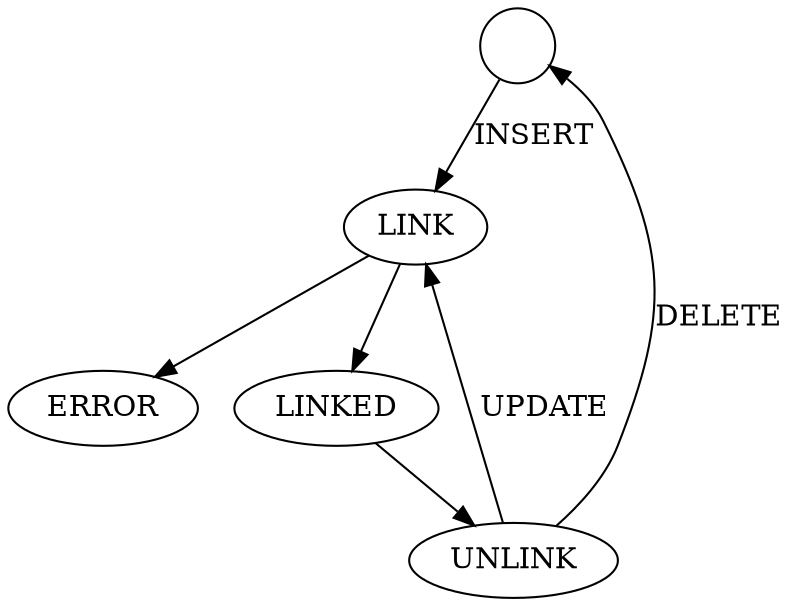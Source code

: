 digraph G {
  o [shape=circle label=""]
  LINK -> ERROR;
  LINK -> LINKED;
  LINKED -> UNLINK;
  UNLINK -> LINK [label="UPDATE"];
  o -> LINK [label="INSERT"];
  UNLINK -> o [label="DELETE"]
}
